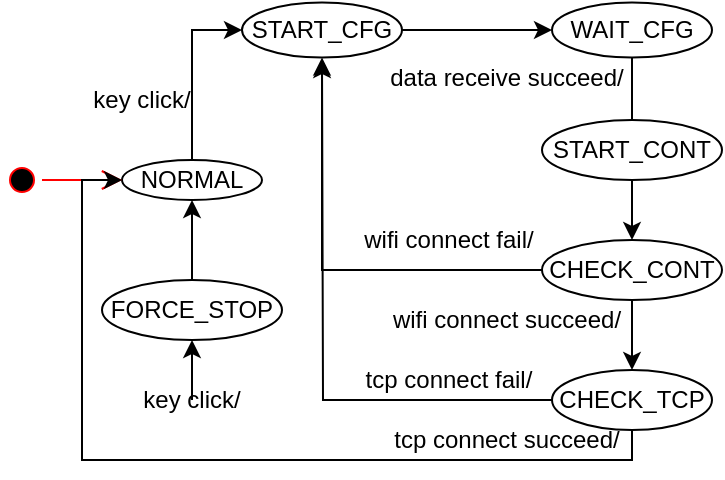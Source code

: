 <mxfile version="12.6.5" type="device"><diagram id="J7d0zLm7wjHHsInRF-N8" name="Page-1"><mxGraphModel dx="624" dy="288" grid="1" gridSize="10" guides="1" tooltips="1" connect="1" arrows="1" fold="1" page="1" pageScale="1" pageWidth="827" pageHeight="1169" math="0" shadow="0"><root><mxCell id="0"/><mxCell id="1" parent="0"/><mxCell id="GU6jKvqVS2PX8u1SFHR7-35" value="" style="edgeStyle=orthogonalEdgeStyle;rounded=0;orthogonalLoop=1;jettySize=auto;html=1;entryX=0;entryY=0.5;entryDx=0;entryDy=0;" edge="1" parent="1" source="GU6jKvqVS2PX8u1SFHR7-1" target="GU6jKvqVS2PX8u1SFHR7-5"><mxGeometry relative="1" as="geometry"><mxPoint x="285" y="250" as="targetPoint"/></mxGeometry></mxCell><mxCell id="GU6jKvqVS2PX8u1SFHR7-1" value="NORMAL" style="ellipse;whiteSpace=wrap;html=1;" vertex="1" parent="1"><mxGeometry x="250" y="330" width="70" height="20" as="geometry"/></mxCell><mxCell id="GU6jKvqVS2PX8u1SFHR7-3" value="" style="ellipse;html=1;shape=startState;fillColor=#000000;strokeColor=#ff0000;" vertex="1" parent="1"><mxGeometry x="190" y="330" width="20" height="20" as="geometry"/></mxCell><mxCell id="GU6jKvqVS2PX8u1SFHR7-4" value="" style="edgeStyle=orthogonalEdgeStyle;html=1;verticalAlign=bottom;endArrow=open;endSize=8;strokeColor=#ff0000;entryX=0;entryY=0.5;entryDx=0;entryDy=0;" edge="1" source="GU6jKvqVS2PX8u1SFHR7-3" parent="1" target="GU6jKvqVS2PX8u1SFHR7-1"><mxGeometry relative="1" as="geometry"><mxPoint x="280" y="340" as="targetPoint"/></mxGeometry></mxCell><mxCell id="GU6jKvqVS2PX8u1SFHR7-9" value="" style="edgeStyle=orthogonalEdgeStyle;rounded=0;orthogonalLoop=1;jettySize=auto;html=1;" edge="1" parent="1" source="GU6jKvqVS2PX8u1SFHR7-5" target="GU6jKvqVS2PX8u1SFHR7-7"><mxGeometry relative="1" as="geometry"/></mxCell><mxCell id="GU6jKvqVS2PX8u1SFHR7-5" value="START_CFG" style="ellipse;whiteSpace=wrap;html=1;" vertex="1" parent="1"><mxGeometry x="310" y="251.25" width="80" height="27.5" as="geometry"/></mxCell><mxCell id="GU6jKvqVS2PX8u1SFHR7-15" value="" style="edgeStyle=orthogonalEdgeStyle;rounded=0;orthogonalLoop=1;jettySize=auto;html=1;entryX=0.5;entryY=0;entryDx=0;entryDy=0;" edge="1" parent="1" source="GU6jKvqVS2PX8u1SFHR7-7" target="GU6jKvqVS2PX8u1SFHR7-11"><mxGeometry relative="1" as="geometry"><mxPoint x="505" y="367.5" as="targetPoint"/></mxGeometry></mxCell><mxCell id="GU6jKvqVS2PX8u1SFHR7-7" value="WAIT_CFG" style="ellipse;whiteSpace=wrap;html=1;" vertex="1" parent="1"><mxGeometry x="465" y="251.25" width="80" height="27.5" as="geometry"/></mxCell><mxCell id="GU6jKvqVS2PX8u1SFHR7-10" value="START_CONT" style="ellipse;whiteSpace=wrap;html=1;" vertex="1" parent="1"><mxGeometry x="460" y="310" width="90" height="30" as="geometry"/></mxCell><mxCell id="GU6jKvqVS2PX8u1SFHR7-19" value="" style="edgeStyle=orthogonalEdgeStyle;rounded=0;orthogonalLoop=1;jettySize=auto;html=1;entryX=0.5;entryY=0;entryDx=0;entryDy=0;" edge="1" parent="1" source="GU6jKvqVS2PX8u1SFHR7-11" target="GU6jKvqVS2PX8u1SFHR7-12"><mxGeometry relative="1" as="geometry"><mxPoint x="505" y="505" as="targetPoint"/></mxGeometry></mxCell><mxCell id="GU6jKvqVS2PX8u1SFHR7-45" value="" style="edgeStyle=orthogonalEdgeStyle;rounded=0;orthogonalLoop=1;jettySize=auto;html=1;entryX=0.5;entryY=1;entryDx=0;entryDy=0;" edge="1" parent="1" source="GU6jKvqVS2PX8u1SFHR7-11" target="GU6jKvqVS2PX8u1SFHR7-5"><mxGeometry relative="1" as="geometry"><mxPoint x="335" y="385" as="targetPoint"/></mxGeometry></mxCell><mxCell id="GU6jKvqVS2PX8u1SFHR7-11" value="CHECK_CONT" style="ellipse;whiteSpace=wrap;html=1;" vertex="1" parent="1"><mxGeometry x="460" y="370" width="90" height="30" as="geometry"/></mxCell><mxCell id="GU6jKvqVS2PX8u1SFHR7-47" value="" style="edgeStyle=orthogonalEdgeStyle;rounded=0;orthogonalLoop=1;jettySize=auto;html=1;" edge="1" parent="1" source="GU6jKvqVS2PX8u1SFHR7-12"><mxGeometry relative="1" as="geometry"><mxPoint x="350" y="280" as="targetPoint"/></mxGeometry></mxCell><mxCell id="GU6jKvqVS2PX8u1SFHR7-49" value="" style="edgeStyle=orthogonalEdgeStyle;rounded=0;orthogonalLoop=1;jettySize=auto;html=1;entryX=0;entryY=0.5;entryDx=0;entryDy=0;" edge="1" parent="1" source="GU6jKvqVS2PX8u1SFHR7-12" target="GU6jKvqVS2PX8u1SFHR7-1"><mxGeometry relative="1" as="geometry"><mxPoint x="580" y="445" as="targetPoint"/><Array as="points"><mxPoint x="505" y="480"/><mxPoint x="230" y="480"/><mxPoint x="230" y="340"/></Array></mxGeometry></mxCell><mxCell id="GU6jKvqVS2PX8u1SFHR7-12" value="CHECK_TCP" style="ellipse;whiteSpace=wrap;html=1;" vertex="1" parent="1"><mxGeometry x="465" y="435" width="80" height="30" as="geometry"/></mxCell><mxCell id="GU6jKvqVS2PX8u1SFHR7-20" value="FORCE_STOP" style="ellipse;whiteSpace=wrap;html=1;direction=west;" vertex="1" parent="1"><mxGeometry x="240" y="390" width="90" height="30" as="geometry"/></mxCell><mxCell id="GU6jKvqVS2PX8u1SFHR7-22" value="key click/" style="text;html=1;strokeColor=none;fillColor=none;align=center;verticalAlign=middle;whiteSpace=wrap;rounded=0;rotation=0;" vertex="1" parent="1"><mxGeometry x="230" y="290" width="60" height="20" as="geometry"/></mxCell><mxCell id="GU6jKvqVS2PX8u1SFHR7-27" value="" style="endArrow=classic;html=1;entryX=0.5;entryY=1;entryDx=0;entryDy=0;" edge="1" parent="1" source="GU6jKvqVS2PX8u1SFHR7-20" target="GU6jKvqVS2PX8u1SFHR7-1"><mxGeometry width="50" height="50" relative="1" as="geometry"><mxPoint x="180" y="450" as="sourcePoint"/><mxPoint x="230" y="400" as="targetPoint"/></mxGeometry></mxCell><mxCell id="GU6jKvqVS2PX8u1SFHR7-28" value="key click/" style="text;html=1;strokeColor=none;fillColor=none;align=center;verticalAlign=middle;whiteSpace=wrap;rounded=0;rotation=0;" vertex="1" parent="1"><mxGeometry x="255" y="440" width="60" height="20" as="geometry"/></mxCell><mxCell id="GU6jKvqVS2PX8u1SFHR7-29" value="" style="endArrow=classic;html=1;entryX=0.5;entryY=0;entryDx=0;entryDy=0;exitX=0.5;exitY=0.5;exitDx=0;exitDy=0;exitPerimeter=0;" edge="1" parent="1" source="GU6jKvqVS2PX8u1SFHR7-28" target="GU6jKvqVS2PX8u1SFHR7-20"><mxGeometry width="50" height="50" relative="1" as="geometry"><mxPoint x="190" y="530" as="sourcePoint"/><mxPoint x="240" y="480" as="targetPoint"/></mxGeometry></mxCell><mxCell id="GU6jKvqVS2PX8u1SFHR7-52" value="wifi connect fail/" style="text;html=1;strokeColor=none;fillColor=none;align=center;verticalAlign=middle;whiteSpace=wrap;rounded=0;rotation=0;" vertex="1" parent="1"><mxGeometry x="360.57" y="360" width="105" height="20" as="geometry"/></mxCell><mxCell id="GU6jKvqVS2PX8u1SFHR7-53" value="wifi connect succeed/" style="text;html=1;strokeColor=none;fillColor=none;align=center;verticalAlign=middle;whiteSpace=wrap;rounded=0;rotation=0;" vertex="1" parent="1"><mxGeometry x="380" y="400" width="125" height="20" as="geometry"/></mxCell><mxCell id="GU6jKvqVS2PX8u1SFHR7-54" value="tcp connect fail/" style="text;html=1;strokeColor=none;fillColor=none;align=center;verticalAlign=middle;whiteSpace=wrap;rounded=0;rotation=0;" vertex="1" parent="1"><mxGeometry x="360.57" y="430" width="105" height="20" as="geometry"/></mxCell><mxCell id="GU6jKvqVS2PX8u1SFHR7-55" value="tcp connect succeed/" style="text;html=1;strokeColor=none;fillColor=none;align=center;verticalAlign=middle;whiteSpace=wrap;rounded=0;rotation=0;" vertex="1" parent="1"><mxGeometry x="380" y="460" width="125" height="20" as="geometry"/></mxCell><mxCell id="GU6jKvqVS2PX8u1SFHR7-56" value="data receive succeed/" style="text;html=1;strokeColor=none;fillColor=none;align=center;verticalAlign=middle;whiteSpace=wrap;rounded=0;rotation=0;" vertex="1" parent="1"><mxGeometry x="375" y="278.75" width="135" height="20" as="geometry"/></mxCell></root></mxGraphModel></diagram></mxfile>